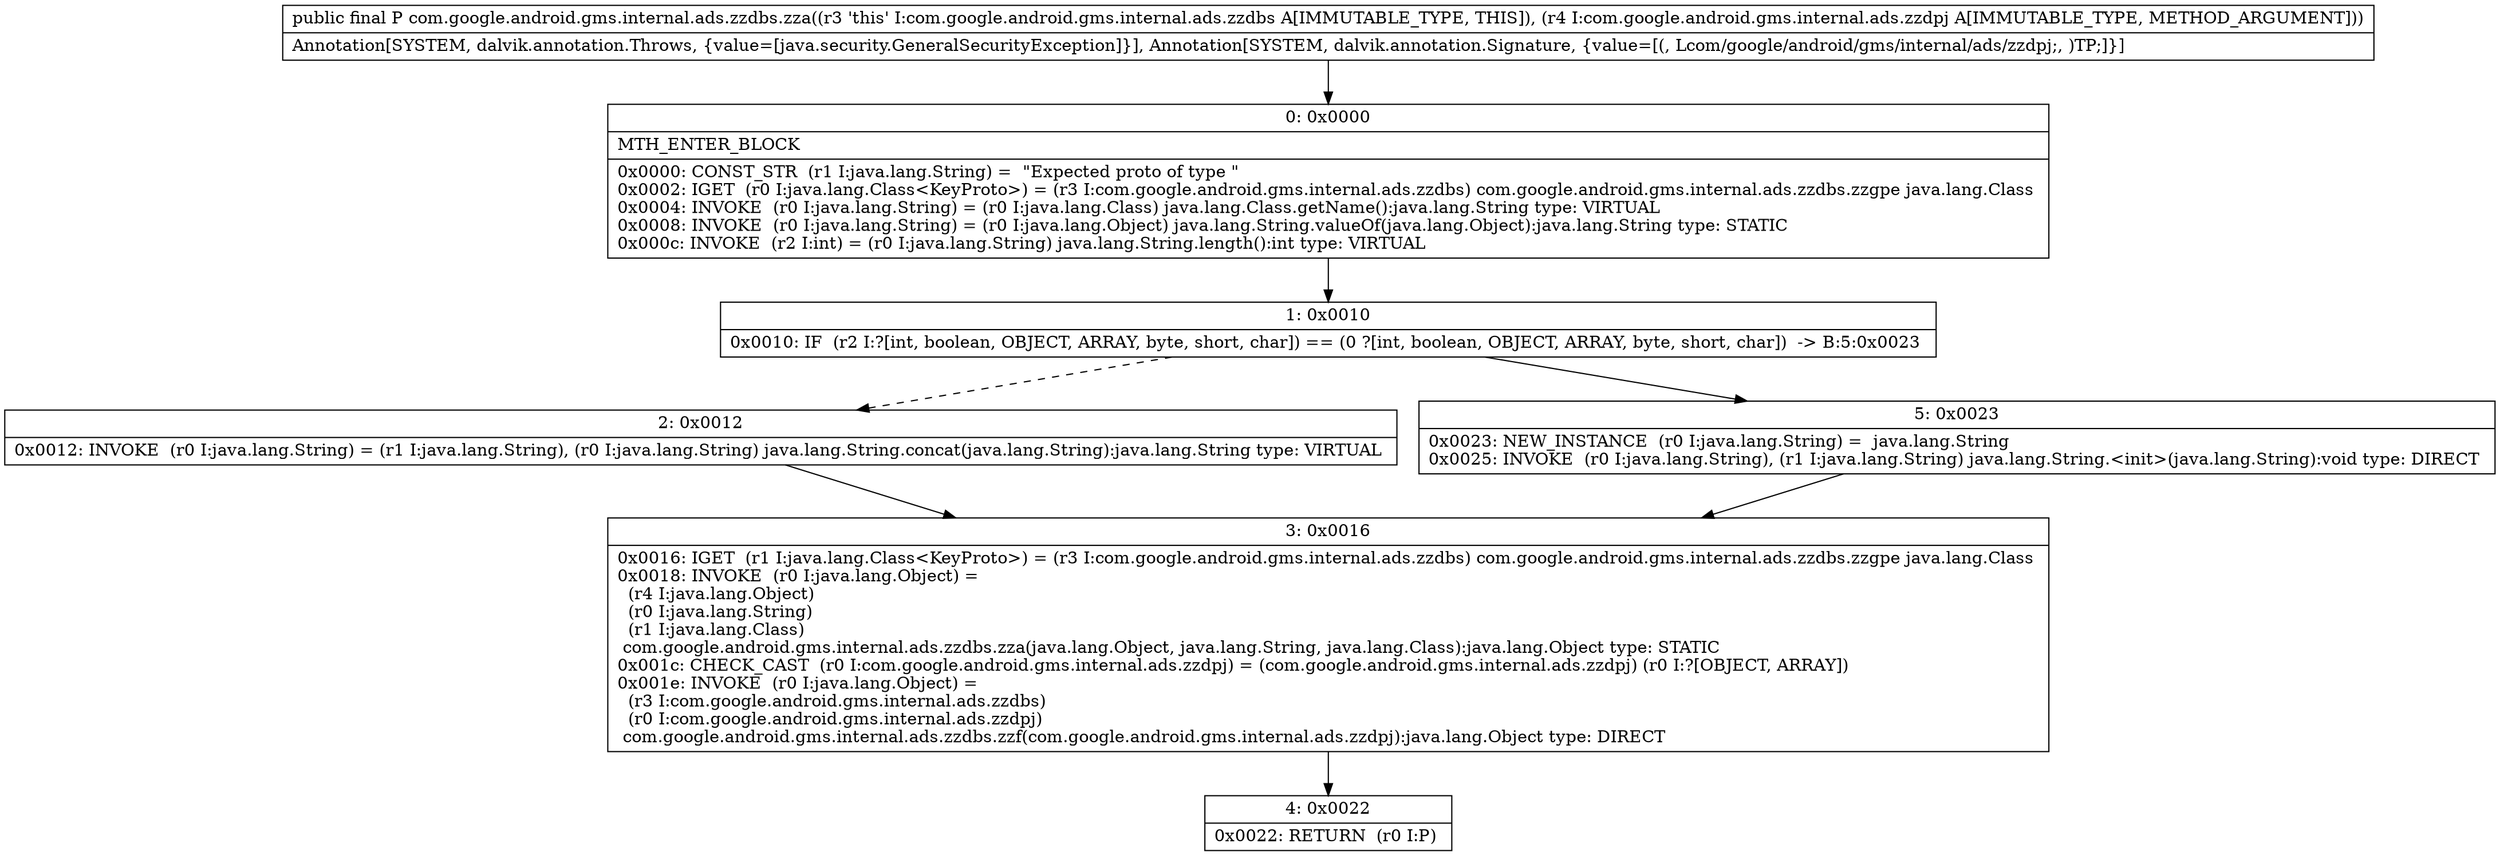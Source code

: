 digraph "CFG forcom.google.android.gms.internal.ads.zzdbs.zza(Lcom\/google\/android\/gms\/internal\/ads\/zzdpj;)Ljava\/lang\/Object;" {
Node_0 [shape=record,label="{0\:\ 0x0000|MTH_ENTER_BLOCK\l|0x0000: CONST_STR  (r1 I:java.lang.String) =  \"Expected proto of type \" \l0x0002: IGET  (r0 I:java.lang.Class\<KeyProto\>) = (r3 I:com.google.android.gms.internal.ads.zzdbs) com.google.android.gms.internal.ads.zzdbs.zzgpe java.lang.Class \l0x0004: INVOKE  (r0 I:java.lang.String) = (r0 I:java.lang.Class) java.lang.Class.getName():java.lang.String type: VIRTUAL \l0x0008: INVOKE  (r0 I:java.lang.String) = (r0 I:java.lang.Object) java.lang.String.valueOf(java.lang.Object):java.lang.String type: STATIC \l0x000c: INVOKE  (r2 I:int) = (r0 I:java.lang.String) java.lang.String.length():int type: VIRTUAL \l}"];
Node_1 [shape=record,label="{1\:\ 0x0010|0x0010: IF  (r2 I:?[int, boolean, OBJECT, ARRAY, byte, short, char]) == (0 ?[int, boolean, OBJECT, ARRAY, byte, short, char])  \-\> B:5:0x0023 \l}"];
Node_2 [shape=record,label="{2\:\ 0x0012|0x0012: INVOKE  (r0 I:java.lang.String) = (r1 I:java.lang.String), (r0 I:java.lang.String) java.lang.String.concat(java.lang.String):java.lang.String type: VIRTUAL \l}"];
Node_3 [shape=record,label="{3\:\ 0x0016|0x0016: IGET  (r1 I:java.lang.Class\<KeyProto\>) = (r3 I:com.google.android.gms.internal.ads.zzdbs) com.google.android.gms.internal.ads.zzdbs.zzgpe java.lang.Class \l0x0018: INVOKE  (r0 I:java.lang.Object) = \l  (r4 I:java.lang.Object)\l  (r0 I:java.lang.String)\l  (r1 I:java.lang.Class)\l com.google.android.gms.internal.ads.zzdbs.zza(java.lang.Object, java.lang.String, java.lang.Class):java.lang.Object type: STATIC \l0x001c: CHECK_CAST  (r0 I:com.google.android.gms.internal.ads.zzdpj) = (com.google.android.gms.internal.ads.zzdpj) (r0 I:?[OBJECT, ARRAY]) \l0x001e: INVOKE  (r0 I:java.lang.Object) = \l  (r3 I:com.google.android.gms.internal.ads.zzdbs)\l  (r0 I:com.google.android.gms.internal.ads.zzdpj)\l com.google.android.gms.internal.ads.zzdbs.zzf(com.google.android.gms.internal.ads.zzdpj):java.lang.Object type: DIRECT \l}"];
Node_4 [shape=record,label="{4\:\ 0x0022|0x0022: RETURN  (r0 I:P) \l}"];
Node_5 [shape=record,label="{5\:\ 0x0023|0x0023: NEW_INSTANCE  (r0 I:java.lang.String) =  java.lang.String \l0x0025: INVOKE  (r0 I:java.lang.String), (r1 I:java.lang.String) java.lang.String.\<init\>(java.lang.String):void type: DIRECT \l}"];
MethodNode[shape=record,label="{public final P com.google.android.gms.internal.ads.zzdbs.zza((r3 'this' I:com.google.android.gms.internal.ads.zzdbs A[IMMUTABLE_TYPE, THIS]), (r4 I:com.google.android.gms.internal.ads.zzdpj A[IMMUTABLE_TYPE, METHOD_ARGUMENT]))  | Annotation[SYSTEM, dalvik.annotation.Throws, \{value=[java.security.GeneralSecurityException]\}], Annotation[SYSTEM, dalvik.annotation.Signature, \{value=[(, Lcom\/google\/android\/gms\/internal\/ads\/zzdpj;, )TP;]\}]\l}"];
MethodNode -> Node_0;
Node_0 -> Node_1;
Node_1 -> Node_2[style=dashed];
Node_1 -> Node_5;
Node_2 -> Node_3;
Node_3 -> Node_4;
Node_5 -> Node_3;
}

